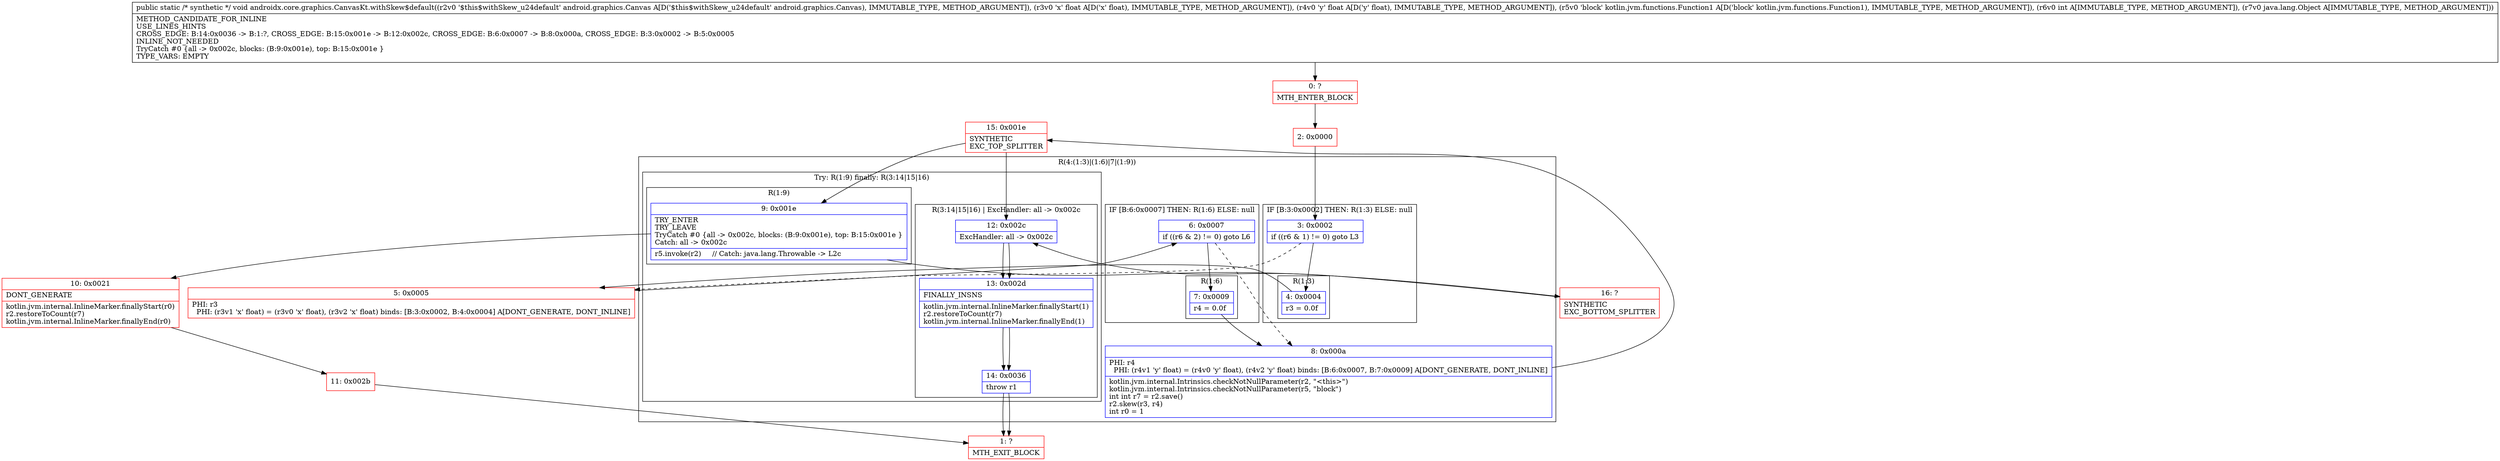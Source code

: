digraph "CFG forandroidx.core.graphics.CanvasKt.withSkew$default(Landroid\/graphics\/Canvas;FFLkotlin\/jvm\/functions\/Function1;ILjava\/lang\/Object;)V" {
subgraph cluster_Region_403006023 {
label = "R(4:(1:3)|(1:6)|7|(1:9))";
node [shape=record,color=blue];
subgraph cluster_IfRegion_222412389 {
label = "IF [B:3:0x0002] THEN: R(1:3) ELSE: null";
node [shape=record,color=blue];
Node_3 [shape=record,label="{3\:\ 0x0002|if ((r6 & 1) != 0) goto L3\l}"];
subgraph cluster_Region_1948790131 {
label = "R(1:3)";
node [shape=record,color=blue];
Node_4 [shape=record,label="{4\:\ 0x0004|r3 = 0.0f\l}"];
}
}
subgraph cluster_IfRegion_371528830 {
label = "IF [B:6:0x0007] THEN: R(1:6) ELSE: null";
node [shape=record,color=blue];
Node_6 [shape=record,label="{6\:\ 0x0007|if ((r6 & 2) != 0) goto L6\l}"];
subgraph cluster_Region_1019600201 {
label = "R(1:6)";
node [shape=record,color=blue];
Node_7 [shape=record,label="{7\:\ 0x0009|r4 = 0.0f\l}"];
}
}
Node_8 [shape=record,label="{8\:\ 0x000a|PHI: r4 \l  PHI: (r4v1 'y' float) = (r4v0 'y' float), (r4v2 'y' float) binds: [B:6:0x0007, B:7:0x0009] A[DONT_GENERATE, DONT_INLINE]\l|kotlin.jvm.internal.Intrinsics.checkNotNullParameter(r2, \"\<this\>\")\lkotlin.jvm.internal.Intrinsics.checkNotNullParameter(r5, \"block\")\lint int r7 = r2.save()\lr2.skew(r3, r4)\lint r0 = 1\l}"];
subgraph cluster_TryCatchRegion_1014496802 {
label = "Try: R(1:9) finally: R(3:14|15|16)";
node [shape=record,color=blue];
subgraph cluster_Region_159453034 {
label = "R(1:9)";
node [shape=record,color=blue];
Node_9 [shape=record,label="{9\:\ 0x001e|TRY_ENTER\lTRY_LEAVE\lTryCatch #0 \{all \-\> 0x002c, blocks: (B:9:0x001e), top: B:15:0x001e \}\lCatch: all \-\> 0x002c\l|r5.invoke(r2)     \/\/ Catch: java.lang.Throwable \-\> L2c\l}"];
}
subgraph cluster_Region_817199960 {
label = "R(3:14|15|16) | ExcHandler: all \-\> 0x002c\l";
node [shape=record,color=blue];
Node_12 [shape=record,label="{12\:\ 0x002c|ExcHandler: all \-\> 0x002c\l}"];
Node_13 [shape=record,label="{13\:\ 0x002d|FINALLY_INSNS\l|kotlin.jvm.internal.InlineMarker.finallyStart(1)\lr2.restoreToCount(r7)\lkotlin.jvm.internal.InlineMarker.finallyEnd(1)\l}"];
Node_14 [shape=record,label="{14\:\ 0x0036|throw r1\l}"];
}
}
}
subgraph cluster_Region_817199960 {
label = "R(3:14|15|16) | ExcHandler: all \-\> 0x002c\l";
node [shape=record,color=blue];
Node_12 [shape=record,label="{12\:\ 0x002c|ExcHandler: all \-\> 0x002c\l}"];
Node_13 [shape=record,label="{13\:\ 0x002d|FINALLY_INSNS\l|kotlin.jvm.internal.InlineMarker.finallyStart(1)\lr2.restoreToCount(r7)\lkotlin.jvm.internal.InlineMarker.finallyEnd(1)\l}"];
Node_14 [shape=record,label="{14\:\ 0x0036|throw r1\l}"];
}
Node_0 [shape=record,color=red,label="{0\:\ ?|MTH_ENTER_BLOCK\l}"];
Node_2 [shape=record,color=red,label="{2\:\ 0x0000}"];
Node_5 [shape=record,color=red,label="{5\:\ 0x0005|PHI: r3 \l  PHI: (r3v1 'x' float) = (r3v0 'x' float), (r3v2 'x' float) binds: [B:3:0x0002, B:4:0x0004] A[DONT_GENERATE, DONT_INLINE]\l}"];
Node_15 [shape=record,color=red,label="{15\:\ 0x001e|SYNTHETIC\lEXC_TOP_SPLITTER\l}"];
Node_10 [shape=record,color=red,label="{10\:\ 0x0021|DONT_GENERATE\l|kotlin.jvm.internal.InlineMarker.finallyStart(r0)\lr2.restoreToCount(r7)\lkotlin.jvm.internal.InlineMarker.finallyEnd(r0)\l}"];
Node_11 [shape=record,color=red,label="{11\:\ 0x002b}"];
Node_1 [shape=record,color=red,label="{1\:\ ?|MTH_EXIT_BLOCK\l}"];
Node_16 [shape=record,color=red,label="{16\:\ ?|SYNTHETIC\lEXC_BOTTOM_SPLITTER\l}"];
MethodNode[shape=record,label="{public static \/* synthetic *\/ void androidx.core.graphics.CanvasKt.withSkew$default((r2v0 '$this$withSkew_u24default' android.graphics.Canvas A[D('$this$withSkew_u24default' android.graphics.Canvas), IMMUTABLE_TYPE, METHOD_ARGUMENT]), (r3v0 'x' float A[D('x' float), IMMUTABLE_TYPE, METHOD_ARGUMENT]), (r4v0 'y' float A[D('y' float), IMMUTABLE_TYPE, METHOD_ARGUMENT]), (r5v0 'block' kotlin.jvm.functions.Function1 A[D('block' kotlin.jvm.functions.Function1), IMMUTABLE_TYPE, METHOD_ARGUMENT]), (r6v0 int A[IMMUTABLE_TYPE, METHOD_ARGUMENT]), (r7v0 java.lang.Object A[IMMUTABLE_TYPE, METHOD_ARGUMENT]))  | METHOD_CANDIDATE_FOR_INLINE\lUSE_LINES_HINTS\lCROSS_EDGE: B:14:0x0036 \-\> B:1:?, CROSS_EDGE: B:15:0x001e \-\> B:12:0x002c, CROSS_EDGE: B:6:0x0007 \-\> B:8:0x000a, CROSS_EDGE: B:3:0x0002 \-\> B:5:0x0005\lINLINE_NOT_NEEDED\lTryCatch #0 \{all \-\> 0x002c, blocks: (B:9:0x001e), top: B:15:0x001e \}\lTYPE_VARS: EMPTY\l}"];
MethodNode -> Node_0;Node_3 -> Node_4;
Node_3 -> Node_5[style=dashed];
Node_4 -> Node_5;
Node_6 -> Node_7;
Node_6 -> Node_8[style=dashed];
Node_7 -> Node_8;
Node_8 -> Node_15;
Node_9 -> Node_10;
Node_9 -> Node_16;
Node_12 -> Node_13;
Node_13 -> Node_14;
Node_14 -> Node_1;
Node_12 -> Node_13;
Node_13 -> Node_14;
Node_14 -> Node_1;
Node_0 -> Node_2;
Node_2 -> Node_3;
Node_5 -> Node_6;
Node_15 -> Node_9;
Node_15 -> Node_12;
Node_10 -> Node_11;
Node_11 -> Node_1;
Node_16 -> Node_12;
}

